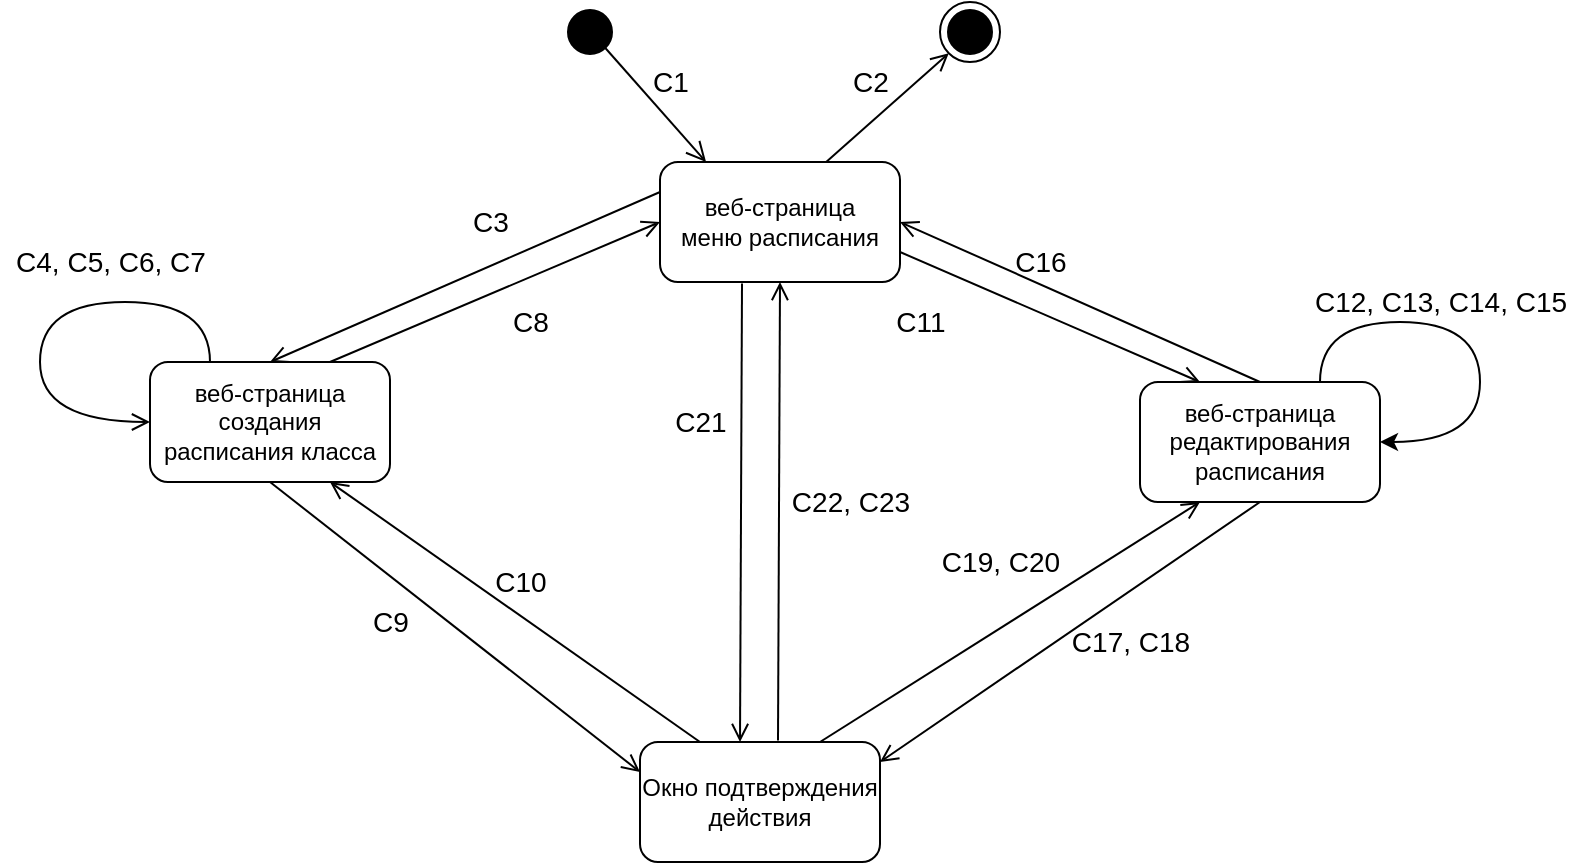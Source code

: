 <mxfile version="15.9.1" type="github">
  <diagram id="VJ9GATJbijIyp5R_hoXl" name="Page-1">
    <mxGraphModel dx="1695" dy="393" grid="1" gridSize="10" guides="1" tooltips="1" connect="1" arrows="1" fold="1" page="1" pageScale="1" pageWidth="827" pageHeight="1169" math="0" shadow="0">
      <root>
        <mxCell id="0" />
        <mxCell id="1" parent="0" />
        <mxCell id="LkjKvi5WedcYhQTomJ-J-1" value="" style="ellipse;html=1;shape=startState;fillColor=#000000;strokeColor=#000000;" parent="1" vertex="1">
          <mxGeometry x="150" y="10" width="30" height="30" as="geometry" />
        </mxCell>
        <mxCell id="LkjKvi5WedcYhQTomJ-J-2" value="" style="html=1;verticalAlign=bottom;endArrow=open;endSize=8;strokeColor=#000000;rounded=0;entryX=0.192;entryY=0;entryDx=0;entryDy=0;entryPerimeter=0;" parent="1" target="wnIsBNkhOQqumIVnDX3x-1" edge="1">
          <mxGeometry relative="1" as="geometry">
            <mxPoint x="227.96" y="94.98" as="targetPoint" />
            <mxPoint x="170" y="30" as="sourcePoint" />
          </mxGeometry>
        </mxCell>
        <mxCell id="LkjKvi5WedcYhQTomJ-J-3" value="" style="ellipse;html=1;shape=endState;fillColor=#000000;strokeColor=#000000;" parent="1" vertex="1">
          <mxGeometry x="340" y="10" width="30" height="30" as="geometry" />
        </mxCell>
        <mxCell id="LkjKvi5WedcYhQTomJ-J-8" value="" style="endArrow=open;html=1;rounded=0;endFill=0;endSize=7;entryX=0;entryY=1;entryDx=0;entryDy=0;exitX=0.683;exitY=0.017;exitDx=0;exitDy=0;exitPerimeter=0;" parent="1" source="wnIsBNkhOQqumIVnDX3x-1" target="LkjKvi5WedcYhQTomJ-J-3" edge="1">
          <mxGeometry width="50" height="50" relative="1" as="geometry">
            <mxPoint x="283.04" y="91.98" as="sourcePoint" />
            <mxPoint x="340" y="40" as="targetPoint" />
          </mxGeometry>
        </mxCell>
        <mxCell id="LkjKvi5WedcYhQTomJ-J-13" value="С1" style="text;html=1;align=center;verticalAlign=middle;resizable=0;points=[];autosize=1;strokeColor=none;fillColor=none;fontSize=14;" parent="1" vertex="1">
          <mxGeometry x="190" y="40" width="30" height="20" as="geometry" />
        </mxCell>
        <mxCell id="LkjKvi5WedcYhQTomJ-J-14" value="С2" style="text;html=1;align=center;verticalAlign=middle;resizable=0;points=[];autosize=1;strokeColor=none;fillColor=none;fontSize=14;" parent="1" vertex="1">
          <mxGeometry x="290" y="40" width="30" height="20" as="geometry" />
        </mxCell>
        <mxCell id="LkjKvi5WedcYhQTomJ-J-40" value="" style="edgeStyle=orthogonalEdgeStyle;rounded=0;orthogonalLoop=1;jettySize=auto;html=1;endArrow=open;endFill=0;endSize=7;curved=1;exitX=0.25;exitY=0;exitDx=0;exitDy=0;entryX=0;entryY=0.5;entryDx=0;entryDy=0;" parent="1" source="wnIsBNkhOQqumIVnDX3x-3" target="wnIsBNkhOQqumIVnDX3x-3" edge="1">
          <mxGeometry relative="1" as="geometry">
            <mxPoint x="-150" y="250" as="targetPoint" />
            <Array as="points">
              <mxPoint x="-25" y="160" />
              <mxPoint x="-110" y="160" />
              <mxPoint x="-110" y="220" />
            </Array>
            <mxPoint x="-60" y="180" as="sourcePoint" />
          </mxGeometry>
        </mxCell>
        <mxCell id="PJjNKmJkIdjC3KmI0dV1-20" value="" style="edgeStyle=orthogonalEdgeStyle;rounded=0;orthogonalLoop=1;jettySize=auto;html=1;elbow=vertical;curved=1;entryX=1;entryY=0.5;entryDx=0;entryDy=0;exitX=0.75;exitY=0;exitDx=0;exitDy=0;" parent="1" source="wnIsBNkhOQqumIVnDX3x-2" edge="1">
          <mxGeometry relative="1" as="geometry">
            <Array as="points">
              <mxPoint x="530" y="170" />
              <mxPoint x="610" y="170" />
              <mxPoint x="610" y="230" />
            </Array>
            <mxPoint x="560" y="230" as="targetPoint" />
            <mxPoint x="500" y="200" as="sourcePoint" />
          </mxGeometry>
        </mxCell>
        <mxCell id="LkjKvi5WedcYhQTomJ-J-36" value="" style="endArrow=open;html=1;rounded=0;endSize=7;endFill=0;exitX=0;exitY=0.25;exitDx=0;exitDy=0;entryX=0.5;entryY=0;entryDx=0;entryDy=0;" parent="1" source="wnIsBNkhOQqumIVnDX3x-1" target="wnIsBNkhOQqumIVnDX3x-3" edge="1">
          <mxGeometry width="50" height="50" relative="1" as="geometry">
            <mxPoint x="200" y="120" as="sourcePoint" />
            <mxPoint x="-50.04" y="178.98" as="targetPoint" />
          </mxGeometry>
        </mxCell>
        <mxCell id="LkjKvi5WedcYhQTomJ-J-38" value="С3" style="text;html=1;align=center;verticalAlign=middle;resizable=0;points=[];autosize=1;strokeColor=none;fillColor=none;fontSize=14;" parent="1" vertex="1">
          <mxGeometry x="100" y="110" width="30" height="20" as="geometry" />
        </mxCell>
        <mxCell id="LkjKvi5WedcYhQTomJ-J-41" value="C4, C5, C6, C7" style="text;html=1;align=center;verticalAlign=middle;resizable=0;points=[];autosize=1;strokeColor=none;fillColor=none;fontSize=14;" parent="1" vertex="1">
          <mxGeometry x="-130" y="130" width="110" height="20" as="geometry" />
        </mxCell>
        <mxCell id="LkjKvi5WedcYhQTomJ-J-47" value="" style="endArrow=open;html=1;rounded=0;endSize=7;endFill=0;exitX=0.75;exitY=0;exitDx=0;exitDy=0;entryX=0;entryY=0.5;entryDx=0;entryDy=0;" parent="1" source="wnIsBNkhOQqumIVnDX3x-3" target="wnIsBNkhOQqumIVnDX3x-1" edge="1">
          <mxGeometry width="50" height="50" relative="1" as="geometry">
            <mxPoint x="-27" y="186" as="sourcePoint" />
            <mxPoint x="205.489" y="132.536" as="targetPoint" />
          </mxGeometry>
        </mxCell>
        <mxCell id="LkjKvi5WedcYhQTomJ-J-48" value="C8" style="text;html=1;align=center;verticalAlign=middle;resizable=0;points=[];autosize=1;strokeColor=none;fillColor=none;fontSize=14;" parent="1" vertex="1">
          <mxGeometry x="120" y="160" width="30" height="20" as="geometry" />
        </mxCell>
        <mxCell id="PJjNKmJkIdjC3KmI0dV1-2" value="" style="endArrow=open;html=1;rounded=0;endSize=7;endFill=0;exitX=1;exitY=0.75;exitDx=0;exitDy=0;entryX=0.25;entryY=0;entryDx=0;entryDy=0;" parent="1" source="wnIsBNkhOQqumIVnDX3x-1" target="wnIsBNkhOQqumIVnDX3x-2" edge="1">
          <mxGeometry width="50" height="50" relative="1" as="geometry">
            <mxPoint x="302.426" y="141.213" as="sourcePoint" />
            <mxPoint x="457.574" y="208.787" as="targetPoint" />
          </mxGeometry>
        </mxCell>
        <mxCell id="PJjNKmJkIdjC3KmI0dV1-3" value="" style="endArrow=open;html=1;rounded=0;endSize=7;endFill=0;entryX=1;entryY=0.5;entryDx=0;entryDy=0;exitX=0.5;exitY=0;exitDx=0;exitDy=0;" parent="1" target="wnIsBNkhOQqumIVnDX3x-1" edge="1" source="wnIsBNkhOQqumIVnDX3x-2">
          <mxGeometry width="50" height="50" relative="1" as="geometry">
            <mxPoint x="480" y="200" as="sourcePoint" />
            <mxPoint x="317" y="127.98" as="targetPoint" />
          </mxGeometry>
        </mxCell>
        <mxCell id="PJjNKmJkIdjC3KmI0dV1-21" value="" style="endArrow=open;html=1;rounded=0;endSize=7;endFill=0;exitX=0.5;exitY=1;exitDx=0;exitDy=0;entryX=0;entryY=0.25;entryDx=0;entryDy=0;" parent="1" source="wnIsBNkhOQqumIVnDX3x-3" target="wnIsBNkhOQqumIVnDX3x-4" edge="1">
          <mxGeometry width="50" height="50" relative="1" as="geometry">
            <mxPoint x="-60" y="240" as="sourcePoint" />
            <mxPoint x="190" y="410" as="targetPoint" />
          </mxGeometry>
        </mxCell>
        <mxCell id="PJjNKmJkIdjC3KmI0dV1-22" value="" style="endArrow=open;html=1;rounded=0;endSize=7;endFill=0;entryX=0.75;entryY=1;entryDx=0;entryDy=0;exitX=0.25;exitY=0;exitDx=0;exitDy=0;" parent="1" source="wnIsBNkhOQqumIVnDX3x-4" target="wnIsBNkhOQqumIVnDX3x-3" edge="1">
          <mxGeometry width="50" height="50" relative="1" as="geometry">
            <mxPoint x="195.04" y="396.02" as="sourcePoint" />
            <mxPoint x="-33.96" y="238.02" as="targetPoint" />
          </mxGeometry>
        </mxCell>
        <mxCell id="PJjNKmJkIdjC3KmI0dV1-23" value="C9" style="text;html=1;align=center;verticalAlign=middle;resizable=0;points=[];autosize=1;strokeColor=none;fillColor=none;fontSize=14;" parent="1" vertex="1">
          <mxGeometry x="50" y="310" width="30" height="20" as="geometry" />
        </mxCell>
        <mxCell id="PJjNKmJkIdjC3KmI0dV1-24" value="С10" style="text;html=1;align=center;verticalAlign=middle;resizable=0;points=[];autosize=1;strokeColor=none;fillColor=none;fontSize=14;" parent="1" vertex="1">
          <mxGeometry x="110" y="290" width="40" height="20" as="geometry" />
        </mxCell>
        <mxCell id="PJjNKmJkIdjC3KmI0dV1-25" value="" style="endArrow=open;html=1;rounded=0;endSize=7;endFill=0;exitX=0.75;exitY=0;exitDx=0;exitDy=0;entryX=0.25;entryY=1;entryDx=0;entryDy=0;" parent="1" source="wnIsBNkhOQqumIVnDX3x-4" target="wnIsBNkhOQqumIVnDX3x-2" edge="1">
          <mxGeometry width="50" height="50" relative="1" as="geometry">
            <mxPoint x="271" y="380" as="sourcePoint" />
            <mxPoint x="463.594" y="253.847" as="targetPoint" />
          </mxGeometry>
        </mxCell>
        <mxCell id="PJjNKmJkIdjC3KmI0dV1-26" value="" style="endArrow=open;html=1;rounded=0;endSize=7;endFill=0;exitX=0.5;exitY=1;exitDx=0;exitDy=0;" parent="1" source="wnIsBNkhOQqumIVnDX3x-2" edge="1">
          <mxGeometry width="50" height="50" relative="1" as="geometry">
            <mxPoint x="479.96" y="260" as="sourcePoint" />
            <mxPoint x="310" y="390" as="targetPoint" />
          </mxGeometry>
        </mxCell>
        <mxCell id="PJjNKmJkIdjC3KmI0dV1-31" value="С12, C13, C14, C15" style="text;html=1;align=center;verticalAlign=middle;resizable=0;points=[];autosize=1;strokeColor=none;fillColor=none;fontSize=14;" parent="1" vertex="1">
          <mxGeometry x="520" y="150" width="140" height="20" as="geometry" />
        </mxCell>
        <mxCell id="PJjNKmJkIdjC3KmI0dV1-32" value="С11" style="text;html=1;align=center;verticalAlign=middle;resizable=0;points=[];autosize=1;strokeColor=none;fillColor=none;fontSize=14;" parent="1" vertex="1">
          <mxGeometry x="310" y="160" width="40" height="20" as="geometry" />
        </mxCell>
        <mxCell id="pWacU-w1Mz3AXdDgpnda-2" value="" style="endArrow=open;html=1;rounded=0;endSize=7;endFill=0;entryX=0.5;entryY=1;entryDx=0;entryDy=0;exitX=0.575;exitY=-0.013;exitDx=0;exitDy=0;exitPerimeter=0;" parent="1" edge="1">
          <mxGeometry width="50" height="50" relative="1" as="geometry">
            <mxPoint x="259" y="379.22" as="sourcePoint" />
            <mxPoint x="260" y="150" as="targetPoint" />
          </mxGeometry>
        </mxCell>
        <mxCell id="pWacU-w1Mz3AXdDgpnda-8" value="C16" style="text;html=1;align=center;verticalAlign=middle;resizable=0;points=[];autosize=1;strokeColor=none;fillColor=none;fontSize=14;" parent="1" vertex="1">
          <mxGeometry x="370" y="130" width="40" height="20" as="geometry" />
        </mxCell>
        <mxCell id="pWacU-w1Mz3AXdDgpnda-9" value="C17, C18" style="text;html=1;align=center;verticalAlign=middle;resizable=0;points=[];autosize=1;strokeColor=none;fillColor=none;fontSize=14;" parent="1" vertex="1">
          <mxGeometry x="400" y="320" width="70" height="20" as="geometry" />
        </mxCell>
        <mxCell id="pWacU-w1Mz3AXdDgpnda-12" value="C19, С20" style="text;html=1;align=center;verticalAlign=middle;resizable=0;points=[];autosize=1;strokeColor=none;fillColor=none;fontSize=14;" parent="1" vertex="1">
          <mxGeometry x="335" y="280" width="70" height="20" as="geometry" />
        </mxCell>
        <mxCell id="pWacU-w1Mz3AXdDgpnda-13" value="" style="endArrow=open;html=1;rounded=0;endSize=7;endFill=0;entryX=0.5;entryY=1;entryDx=0;entryDy=0;exitX=0.575;exitY=-0.013;exitDx=0;exitDy=0;exitPerimeter=0;" parent="1" edge="1">
          <mxGeometry width="50" height="50" relative="1" as="geometry">
            <mxPoint x="241" y="150.78" as="sourcePoint" />
            <mxPoint x="240" y="380" as="targetPoint" />
          </mxGeometry>
        </mxCell>
        <mxCell id="pWacU-w1Mz3AXdDgpnda-14" value="С21" style="text;html=1;align=center;verticalAlign=middle;resizable=0;points=[];autosize=1;strokeColor=none;fillColor=none;fontSize=14;" parent="1" vertex="1">
          <mxGeometry x="200" y="210" width="40" height="20" as="geometry" />
        </mxCell>
        <mxCell id="pWacU-w1Mz3AXdDgpnda-15" value="С22, С23" style="text;html=1;align=center;verticalAlign=middle;resizable=0;points=[];autosize=1;strokeColor=none;fillColor=none;fontSize=14;" parent="1" vertex="1">
          <mxGeometry x="260" y="250" width="70" height="20" as="geometry" />
        </mxCell>
        <mxCell id="wnIsBNkhOQqumIVnDX3x-1" value="веб-страница &lt;br&gt;меню расписания" style="rounded=1;whiteSpace=wrap;html=1;" vertex="1" parent="1">
          <mxGeometry x="200" y="90" width="120" height="60" as="geometry" />
        </mxCell>
        <mxCell id="wnIsBNkhOQqumIVnDX3x-2" value="веб-страница &lt;br&gt;редактирования расписания" style="rounded=1;whiteSpace=wrap;html=1;" vertex="1" parent="1">
          <mxGeometry x="440" y="200" width="120" height="60" as="geometry" />
        </mxCell>
        <mxCell id="wnIsBNkhOQqumIVnDX3x-3" value="веб-страница &lt;br&gt;создания расписания класса" style="rounded=1;whiteSpace=wrap;html=1;" vertex="1" parent="1">
          <mxGeometry x="-55" y="190" width="120" height="60" as="geometry" />
        </mxCell>
        <mxCell id="wnIsBNkhOQqumIVnDX3x-4" value="Окно подтверждения действия" style="rounded=1;whiteSpace=wrap;html=1;" vertex="1" parent="1">
          <mxGeometry x="190" y="380" width="120" height="60" as="geometry" />
        </mxCell>
      </root>
    </mxGraphModel>
  </diagram>
</mxfile>
